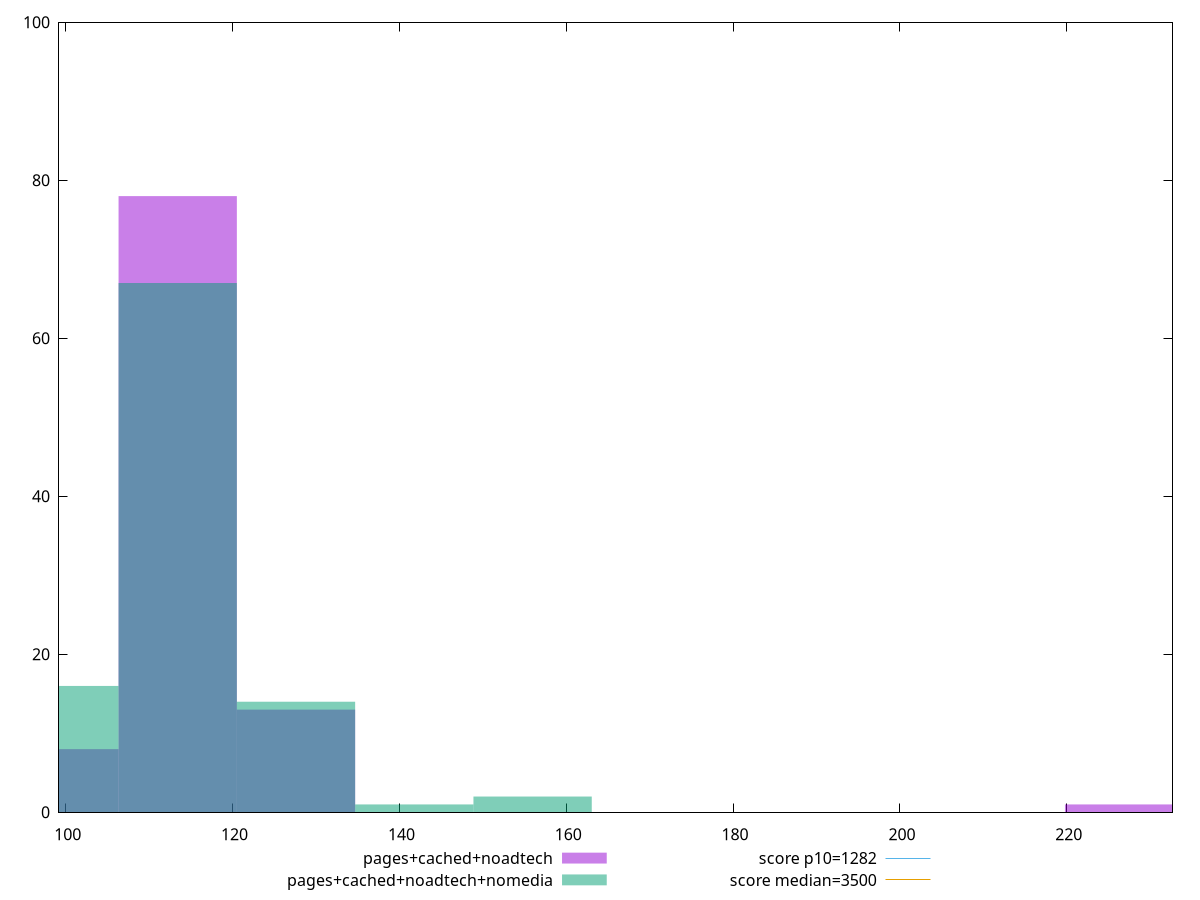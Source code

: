 reset

$pagesCachedNoadtech <<EOF
113.43131959618638 78
127.61023454570969 13
99.25240464666308 8
226.86263919237277 1
EOF

$pagesCachedNoadtechNomedia <<EOF
113.43131959618638 67
99.25240464666308 16
127.61023454570969 14
155.96806444475627 2
141.78914949523298 1
EOF

set key outside below
set boxwidth 14.178914949523298
set xrange [99.20399999999998:232.66399999999996]
set yrange [0:100]
set trange [0:100]
set style fill transparent solid 0.5 noborder

set parametric
set terminal svg size 640, 500 enhanced background rgb 'white'
set output "report_00025_2021-02-22T21:38:55.199Z/bootup-time/comparison/histogram/2_vs_3.svg"

plot $pagesCachedNoadtech title "pages+cached+noadtech" with boxes, \
     $pagesCachedNoadtechNomedia title "pages+cached+noadtech+nomedia" with boxes, \
     1282,t title "score p10=1282", \
     3500,t title "score median=3500"

reset
